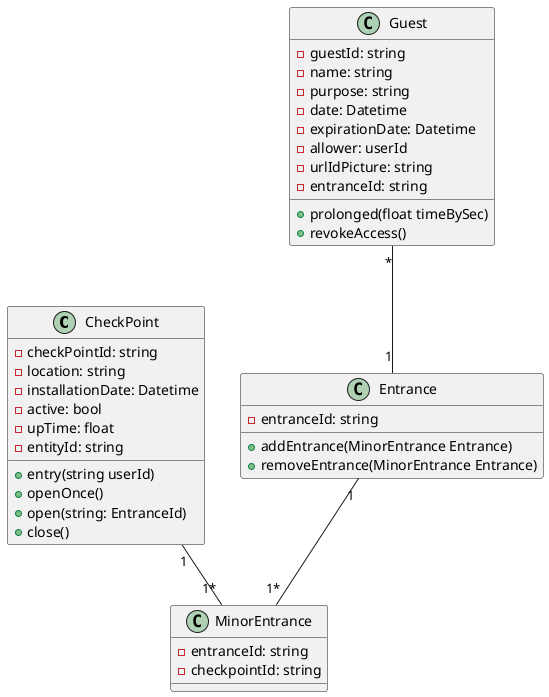 @startuml
class CheckPoint{
    - checkPointId: string
    - location: string
    - installationDate: Datetime
    - active: bool
    - upTime: float
    - entityId: string
    + entry(string userId)
    + openOnce()
    + open(string: EntranceId)
    + close()
}
class Guest{
    - guestId: string
    - name: string
    - purpose: string
    - date: Datetime
    - expirationDate: Datetime
    - allower: userId
    - urlIdPicture: string
    - entranceId: string
    + prolonged(float timeBySec)
    + revokeAccess()
}
class Entrance{
    - entranceId: string
    + addEntrance(MinorEntrance Entrance)
    + removeEntrance(MinorEntrance Entrance)
}
class MinorEntrance{
    - entranceId: string
    - checkpointId: string
}
Entrance "1"--"1*" MinorEntrance
CheckPoint "1"--"1*" MinorEntrance
Guest "*"--"1" Entrance

@enduml
